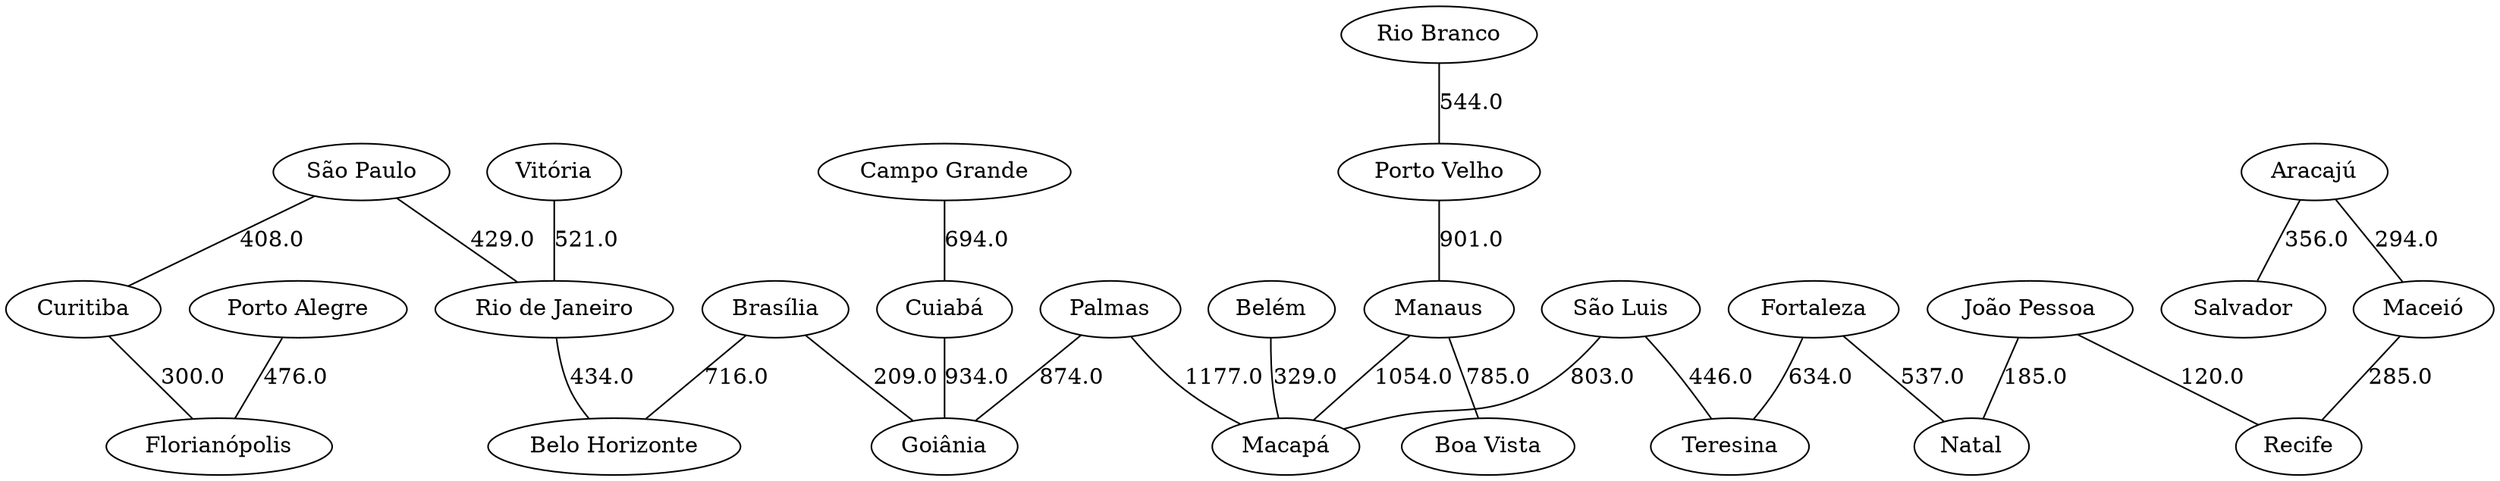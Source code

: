 graph G {
		"São Paulo" -- Curitiba [label=408.0]
		"São Paulo" -- "Rio de Janeiro" [label=429.0]
		"Rio Branco" -- "Porto Velho" [label=544.0]
		"João Pessoa" -- Recife [label=120.0]
		"João Pessoa" -- Natal [label=185.0]
		"Aracajú" -- "Maceió" [label=294.0]
		"Aracajú" -- Salvador [label=356.0]
		Fortaleza -- Teresina [label=634.0]
		Fortaleza -- Natal [label=537.0]
		"Porto Alegre" -- "Florianópolis" [label=476.0]
		Curitiba -- "Florianópolis" [label=300.0]
		"Belém" -- "Macapá" [label=329.0]
		"Porto Velho" -- Manaus [label=901.0]
		"Brasília" -- "Belo Horizonte" [label=716.0]
		"Brasília" -- "Goiânia" [label=209.0]
		Palmas -- "Macapá" [label=1177.0]
		Palmas -- "Goiânia" [label=874.0]
		Manaus -- "Boa Vista" [label=785.0]
		Manaus -- "Macapá" [label=1054.0]
		"São Luis" -- Teresina [label=446.0]
		"São Luis" -- "Macapá" [label=803.0]
		"Campo Grande" -- "Cuiabá" [label=694.0]
		"Vitória" -- "Rio de Janeiro" [label=521.0]
		"Rio de Janeiro" -- "Belo Horizonte" [label=434.0]
		"Maceió" -- Recife [label=285.0]
		"Cuiabá" -- "Goiânia" [label=934.0]
}